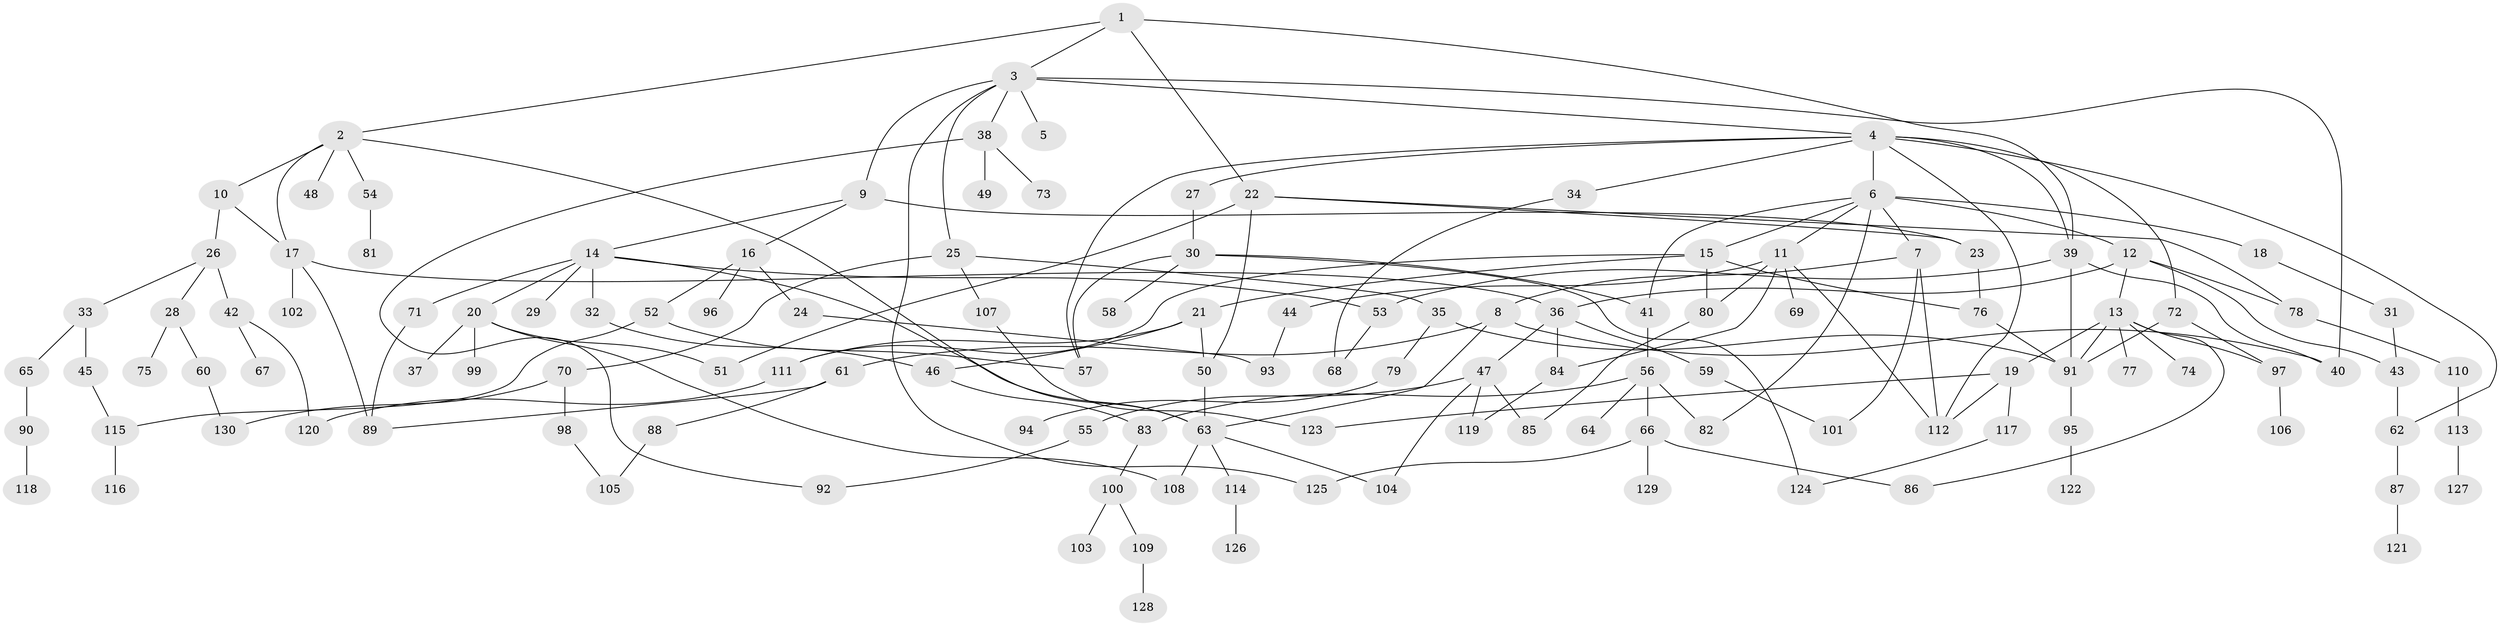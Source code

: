 // coarse degree distribution, {1: 0.48717948717948717, 3: 0.10256410256410256, 4: 0.05128205128205128, 13: 0.02564102564102564, 7: 0.07692307692307693, 9: 0.02564102564102564, 11: 0.02564102564102564, 2: 0.1282051282051282, 5: 0.02564102564102564, 6: 0.02564102564102564, 10: 0.02564102564102564}
// Generated by graph-tools (version 1.1) at 2025/44/03/04/25 21:44:45]
// undirected, 130 vertices, 180 edges
graph export_dot {
graph [start="1"]
  node [color=gray90,style=filled];
  1;
  2;
  3;
  4;
  5;
  6;
  7;
  8;
  9;
  10;
  11;
  12;
  13;
  14;
  15;
  16;
  17;
  18;
  19;
  20;
  21;
  22;
  23;
  24;
  25;
  26;
  27;
  28;
  29;
  30;
  31;
  32;
  33;
  34;
  35;
  36;
  37;
  38;
  39;
  40;
  41;
  42;
  43;
  44;
  45;
  46;
  47;
  48;
  49;
  50;
  51;
  52;
  53;
  54;
  55;
  56;
  57;
  58;
  59;
  60;
  61;
  62;
  63;
  64;
  65;
  66;
  67;
  68;
  69;
  70;
  71;
  72;
  73;
  74;
  75;
  76;
  77;
  78;
  79;
  80;
  81;
  82;
  83;
  84;
  85;
  86;
  87;
  88;
  89;
  90;
  91;
  92;
  93;
  94;
  95;
  96;
  97;
  98;
  99;
  100;
  101;
  102;
  103;
  104;
  105;
  106;
  107;
  108;
  109;
  110;
  111;
  112;
  113;
  114;
  115;
  116;
  117;
  118;
  119;
  120;
  121;
  122;
  123;
  124;
  125;
  126;
  127;
  128;
  129;
  130;
  1 -- 2;
  1 -- 3;
  1 -- 22;
  1 -- 39;
  2 -- 10;
  2 -- 48;
  2 -- 54;
  2 -- 63;
  2 -- 17;
  3 -- 4;
  3 -- 5;
  3 -- 9;
  3 -- 25;
  3 -- 38;
  3 -- 40;
  3 -- 125;
  4 -- 6;
  4 -- 27;
  4 -- 34;
  4 -- 39;
  4 -- 72;
  4 -- 112;
  4 -- 62;
  4 -- 57;
  6 -- 7;
  6 -- 11;
  6 -- 12;
  6 -- 15;
  6 -- 18;
  6 -- 41;
  6 -- 82;
  7 -- 8;
  7 -- 101;
  7 -- 112;
  8 -- 61;
  8 -- 63;
  8 -- 40;
  9 -- 14;
  9 -- 16;
  9 -- 23;
  10 -- 17;
  10 -- 26;
  11 -- 44;
  11 -- 69;
  11 -- 80;
  11 -- 84;
  11 -- 112;
  12 -- 13;
  12 -- 36;
  12 -- 78;
  12 -- 43;
  13 -- 19;
  13 -- 74;
  13 -- 77;
  13 -- 97;
  13 -- 86;
  13 -- 91;
  14 -- 20;
  14 -- 29;
  14 -- 32;
  14 -- 53;
  14 -- 71;
  14 -- 63;
  15 -- 21;
  15 -- 80;
  15 -- 76;
  15 -- 111;
  16 -- 24;
  16 -- 52;
  16 -- 96;
  17 -- 89;
  17 -- 102;
  17 -- 36;
  18 -- 31;
  19 -- 117;
  19 -- 123;
  19 -- 112;
  20 -- 37;
  20 -- 99;
  20 -- 108;
  20 -- 51;
  21 -- 50;
  21 -- 111;
  21 -- 46;
  22 -- 23;
  22 -- 51;
  22 -- 78;
  22 -- 50;
  23 -- 76;
  24 -- 93;
  25 -- 35;
  25 -- 70;
  25 -- 107;
  26 -- 28;
  26 -- 33;
  26 -- 42;
  27 -- 30;
  28 -- 60;
  28 -- 75;
  30 -- 58;
  30 -- 124;
  30 -- 41;
  30 -- 57;
  31 -- 43;
  32 -- 46;
  33 -- 45;
  33 -- 65;
  34 -- 68;
  35 -- 79;
  35 -- 91;
  36 -- 47;
  36 -- 59;
  36 -- 84;
  38 -- 49;
  38 -- 73;
  38 -- 92;
  39 -- 40;
  39 -- 91;
  39 -- 53;
  41 -- 56;
  42 -- 67;
  42 -- 120;
  43 -- 62;
  44 -- 93;
  45 -- 115;
  46 -- 83;
  47 -- 55;
  47 -- 104;
  47 -- 85;
  47 -- 119;
  50 -- 63;
  52 -- 57;
  52 -- 115;
  53 -- 68;
  54 -- 81;
  55 -- 92;
  56 -- 64;
  56 -- 66;
  56 -- 83;
  56 -- 82;
  59 -- 101;
  60 -- 130;
  61 -- 88;
  61 -- 89;
  62 -- 87;
  63 -- 114;
  63 -- 104;
  63 -- 108;
  65 -- 90;
  66 -- 86;
  66 -- 125;
  66 -- 129;
  70 -- 98;
  70 -- 130;
  71 -- 89;
  72 -- 97;
  72 -- 91;
  76 -- 91;
  78 -- 110;
  79 -- 94;
  80 -- 85;
  83 -- 100;
  84 -- 119;
  87 -- 121;
  88 -- 105;
  90 -- 118;
  91 -- 95;
  95 -- 122;
  97 -- 106;
  98 -- 105;
  100 -- 103;
  100 -- 109;
  107 -- 123;
  109 -- 128;
  110 -- 113;
  111 -- 120;
  113 -- 127;
  114 -- 126;
  115 -- 116;
  117 -- 124;
}
